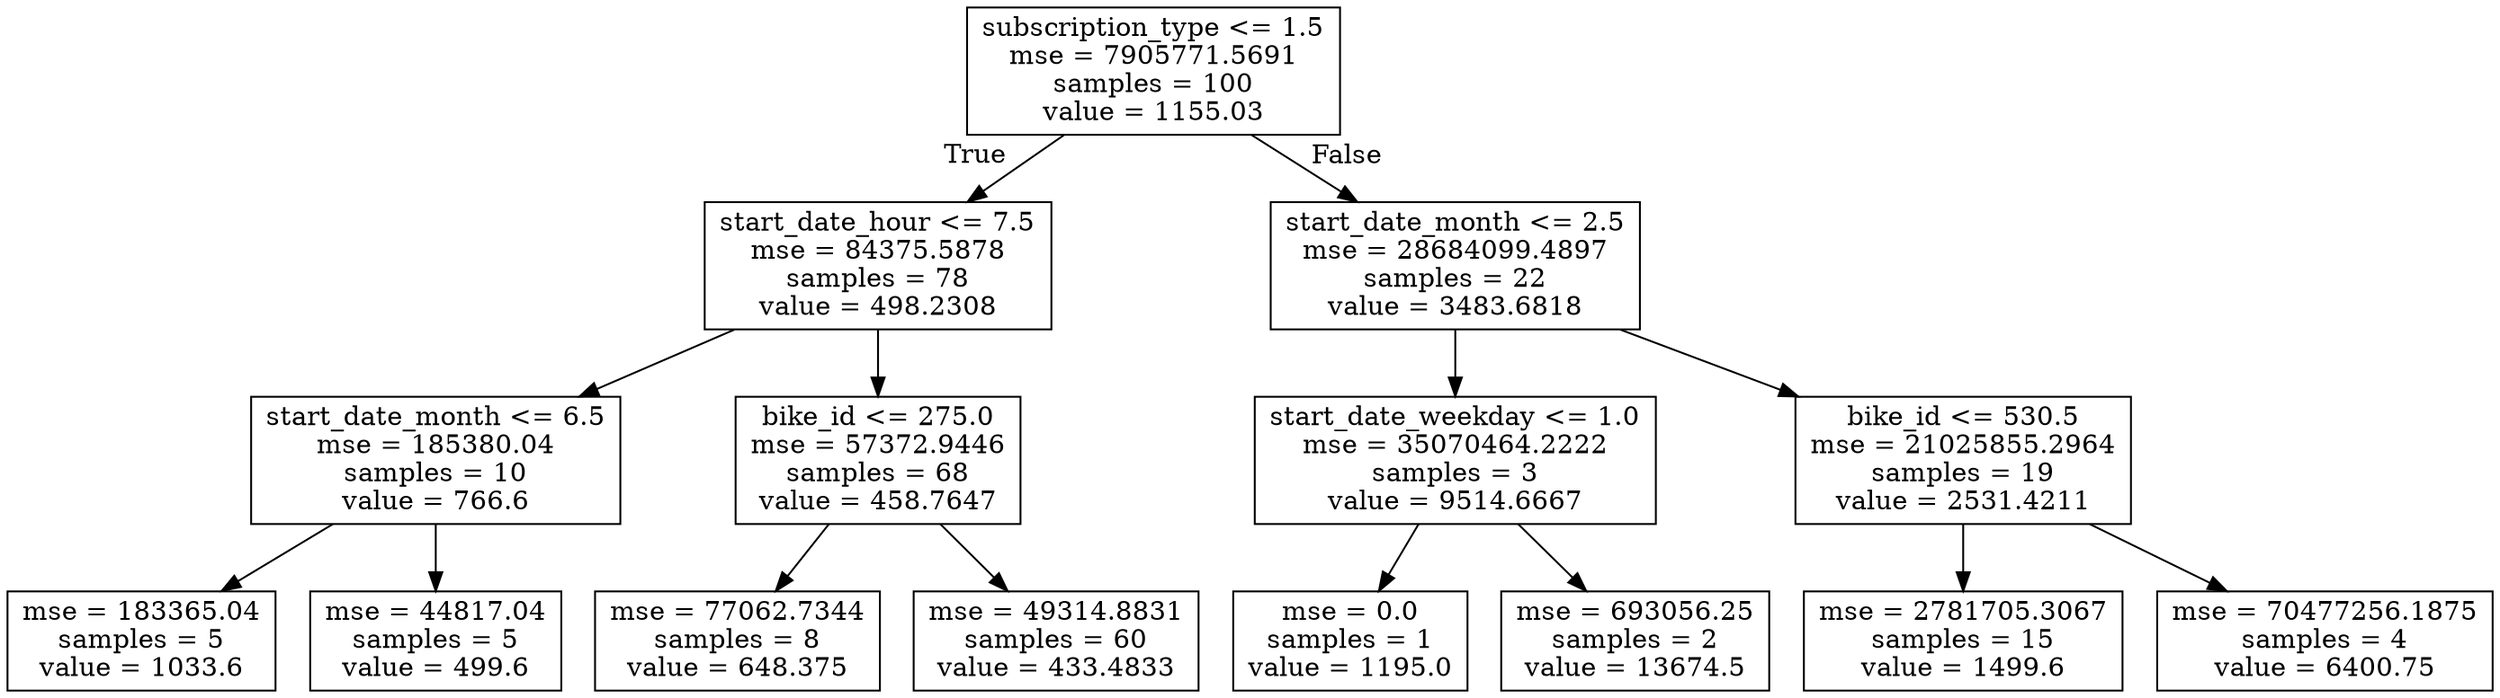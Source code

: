 digraph Tree {
node [shape=box] ;
0 [label="subscription_type <= 1.5\nmse = 7905771.5691\nsamples = 100\nvalue = 1155.03"] ;
1 [label="start_date_hour <= 7.5\nmse = 84375.5878\nsamples = 78\nvalue = 498.2308"] ;
0 -> 1 [labeldistance=2.5, labelangle=45, headlabel="True"] ;
2 [label="start_date_month <= 6.5\nmse = 185380.04\nsamples = 10\nvalue = 766.6"] ;
1 -> 2 ;
3 [label="mse = 183365.04\nsamples = 5\nvalue = 1033.6"] ;
2 -> 3 ;
4 [label="mse = 44817.04\nsamples = 5\nvalue = 499.6"] ;
2 -> 4 ;
5 [label="bike_id <= 275.0\nmse = 57372.9446\nsamples = 68\nvalue = 458.7647"] ;
1 -> 5 ;
6 [label="mse = 77062.7344\nsamples = 8\nvalue = 648.375"] ;
5 -> 6 ;
7 [label="mse = 49314.8831\nsamples = 60\nvalue = 433.4833"] ;
5 -> 7 ;
8 [label="start_date_month <= 2.5\nmse = 28684099.4897\nsamples = 22\nvalue = 3483.6818"] ;
0 -> 8 [labeldistance=2.5, labelangle=-45, headlabel="False"] ;
9 [label="start_date_weekday <= 1.0\nmse = 35070464.2222\nsamples = 3\nvalue = 9514.6667"] ;
8 -> 9 ;
10 [label="mse = 0.0\nsamples = 1\nvalue = 1195.0"] ;
9 -> 10 ;
11 [label="mse = 693056.25\nsamples = 2\nvalue = 13674.5"] ;
9 -> 11 ;
12 [label="bike_id <= 530.5\nmse = 21025855.2964\nsamples = 19\nvalue = 2531.4211"] ;
8 -> 12 ;
13 [label="mse = 2781705.3067\nsamples = 15\nvalue = 1499.6"] ;
12 -> 13 ;
14 [label="mse = 70477256.1875\nsamples = 4\nvalue = 6400.75"] ;
12 -> 14 ;
}